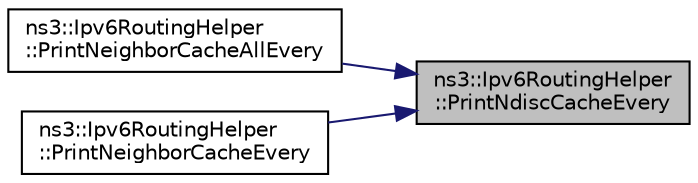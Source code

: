 digraph "ns3::Ipv6RoutingHelper::PrintNdiscCacheEvery"
{
 // LATEX_PDF_SIZE
  edge [fontname="Helvetica",fontsize="10",labelfontname="Helvetica",labelfontsize="10"];
  node [fontname="Helvetica",fontsize="10",shape=record];
  rankdir="RL";
  Node1 [label="ns3::Ipv6RoutingHelper\l::PrintNdiscCacheEvery",height=0.2,width=0.4,color="black", fillcolor="grey75", style="filled", fontcolor="black",tooltip="prints the neighbor cache of a node at regular intervals specified by user."];
  Node1 -> Node2 [dir="back",color="midnightblue",fontsize="10",style="solid",fontname="Helvetica"];
  Node2 [label="ns3::Ipv6RoutingHelper\l::PrintNeighborCacheAllEvery",height=0.2,width=0.4,color="black", fillcolor="white", style="filled",URL="$classns3_1_1_ipv6_routing_helper.html#a4dbf7819d87e2ce1f5a225999ae70151",tooltip="prints the neighbor cache of all nodes at regular intervals specified by user."];
  Node1 -> Node3 [dir="back",color="midnightblue",fontsize="10",style="solid",fontname="Helvetica"];
  Node3 [label="ns3::Ipv6RoutingHelper\l::PrintNeighborCacheEvery",height=0.2,width=0.4,color="black", fillcolor="white", style="filled",URL="$classns3_1_1_ipv6_routing_helper.html#a7d9cde29ea0b34f7f17aa911103466e0",tooltip="prints the neighbor cache of a node at regular intervals specified by user."];
}
